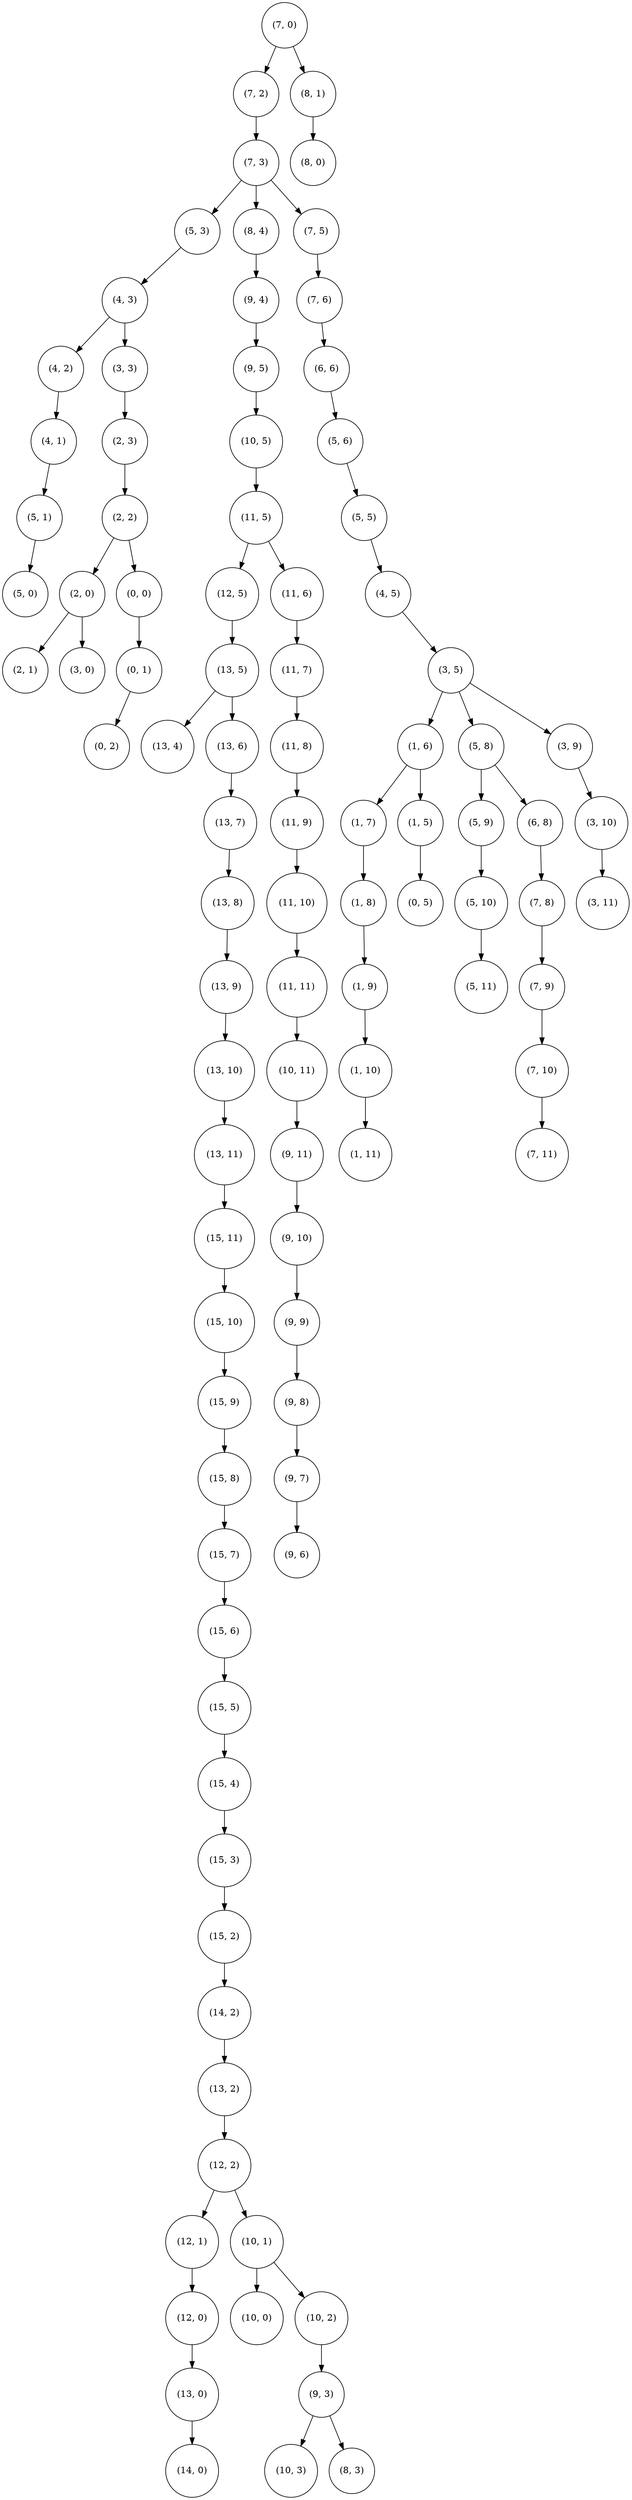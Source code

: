 digraph {
	node [shape=circle]
	"(7, 3)"
	"(7, 3)" -> "(5, 3)"
	"(7, 3)" -> "(8, 4)"
	"(7, 3)" -> "(7, 5)"
	"(12, 1)"
	"(12, 1)" -> "(12, 0)"
	"(11, 11)"
	"(11, 11)" -> "(10, 11)"
	"(13, 4)"
	"(1, 6)"
	"(1, 6)" -> "(1, 7)"
	"(1, 6)" -> "(1, 5)"
	"(1, 11)"
	"(5, 8)"
	"(5, 8)" -> "(5, 9)"
	"(5, 8)" -> "(6, 8)"
	"(5, 5)"
	"(5, 5)" -> "(4, 5)"
	"(11, 5)"
	"(11, 5)" -> "(12, 5)"
	"(11, 5)" -> "(11, 6)"
	"(7, 6)"
	"(7, 6)" -> "(6, 6)"
	"(15, 11)"
	"(15, 11)" -> "(15, 10)"
	"(13, 7)"
	"(13, 7)" -> "(13, 8)"
	"(15, 4)"
	"(15, 4)" -> "(15, 3)"
	"(5, 11)"
	"(4, 5)"
	"(4, 5)" -> "(3, 5)"
	"(9, 3)"
	"(9, 3)" -> "(10, 3)"
	"(9, 3)" -> "(8, 3)"
	"(7, 5)"
	"(7, 5)" -> "(7, 6)"
	"(14, 2)"
	"(14, 2)" -> "(13, 2)"
	"(13, 10)"
	"(13, 10)" -> "(13, 11)"
	"(0, 1)"
	"(0, 1)" -> "(0, 2)"
	"(9, 9)"
	"(9, 9)" -> "(9, 8)"
	"(7, 8)"
	"(7, 8)" -> "(7, 9)"
	"(13, 0)"
	"(13, 0)" -> "(14, 0)"
	"(3, 11)"
	"(2, 1)"
	"(9, 4)"
	"(9, 4)" -> "(9, 5)"
	"(5, 1)"
	"(5, 1)" -> "(5, 0)"
	"(10, 3)"
	"(7, 2)"
	"(7, 2)" -> "(7, 3)"
	"(12, 2)"
	"(12, 2)" -> "(12, 1)"
	"(12, 2)" -> "(10, 1)"
	"(11, 10)"
	"(11, 10)" -> "(11, 11)"
	"(1, 5)"
	"(1, 5)" -> "(0, 5)"
	"(2, 2)"
	"(2, 2)" -> "(2, 0)"
	"(2, 2)" -> "(0, 0)"
	"(1, 10)"
	"(1, 10)" -> "(1, 11)"
	"(4, 1)"
	"(4, 1)" -> "(5, 1)"
	"(9, 7)"
	"(9, 7)" -> "(9, 6)"
	"(11, 9)"
	"(11, 9)" -> "(11, 10)"
	"(15, 10)"
	"(15, 10)" -> "(15, 9)"
	"(13, 6)"
	"(13, 6)" -> "(13, 7)"
	"(0, 5)"
	"(15, 7)"
	"(15, 7)" -> "(15, 6)"
	"(3, 5)"
	"(3, 5)" -> "(5, 8)"
	"(3, 5)" -> "(3, 9)"
	"(3, 5)" -> "(1, 6)"
	"(8, 3)"
	"(5, 10)"
	"(5, 10)" -> "(5, 11)"
	"(15, 9)"
	"(15, 9)" -> "(15, 8)"
	"(13, 9)"
	"(13, 9)" -> "(13, 10)"
	"(0, 2)"
	"(3, 0)"
	"(9, 8)"
	"(9, 8)" -> "(9, 7)"
	"(8, 0)"
	"(7, 11)"
	"(3, 10)"
	"(3, 10)" -> "(3, 11)"
	"(9, 11)"
	"(9, 11)" -> "(9, 10)"
	"(5, 0)"
	"(10, 0)"
	"(13, 2)"
	"(13, 2)" -> "(12, 2)"
	"(15, 3)"
	"(15, 3)" -> "(15, 2)"
	"(3, 9)"
	"(3, 9)" -> "(3, 10)"
	"(2, 3)"
	"(2, 3)" -> "(2, 2)"
	"(1, 9)"
	"(1, 9)" -> "(1, 10)"
	"(4, 2)"
	"(4, 2)" -> "(4, 1)"
	"(9, 6)"
	"(5, 3)"
	"(5, 3)" -> "(4, 3)"
	"(11, 7)"
	"(11, 7)" -> "(11, 8)"
	"(10, 5)"
	"(10, 5)" -> "(11, 5)"
	"(7, 0)"
	"(7, 0)" -> "(8, 1)"
	"(7, 0)" -> "(7, 2)"
	"(6, 8)"
	"(6, 8)" -> "(7, 8)"
	"(12, 0)"
	"(12, 0)" -> "(13, 0)"
	"(11, 8)"
	"(11, 8)" -> "(11, 9)"
	"(13, 5)"
	"(13, 5)" -> "(13, 6)"
	"(13, 5)" -> "(13, 4)"
	"(15, 6)"
	"(15, 6)" -> "(15, 5)"
	"(1, 7)"
	"(1, 7)" -> "(1, 8)"
	"(8, 4)"
	"(8, 4)" -> "(9, 4)"
	"(5, 9)"
	"(5, 9)" -> "(5, 10)"
	"(10, 11)"
	"(10, 11)" -> "(9, 11)"
	"(6, 6)"
	"(6, 6)" -> "(5, 6)"
	"(5, 6)"
	"(5, 6)" -> "(5, 5)"
	"(12, 5)"
	"(12, 5)" -> "(13, 5)"
	"(15, 8)"
	"(15, 8)" -> "(15, 7)"
	"(14, 0)"
	"(13, 8)"
	"(13, 8)" -> "(13, 9)"
	"(15, 5)"
	"(15, 5)" -> "(15, 4)"
	"(3, 3)"
	"(3, 3)" -> "(2, 3)"
	"(8, 1)"
	"(8, 1)" -> "(8, 0)"
	"(7, 10)"
	"(7, 10)" -> "(7, 11)"
	"(13, 11)"
	"(13, 11)" -> "(15, 11)"
	"(0, 0)"
	"(0, 0)" -> "(0, 1)"
	"(9, 10)"
	"(9, 10)" -> "(9, 9)"
	"(10, 1)"
	"(10, 1)" -> "(10, 2)"
	"(10, 1)" -> "(10, 0)"
	"(7, 9)"
	"(7, 9)" -> "(7, 10)"
	"(15, 2)"
	"(15, 2)" -> "(14, 2)"
	"(2, 0)"
	"(2, 0)" -> "(3, 0)"
	"(2, 0)" -> "(2, 1)"
	"(1, 8)"
	"(1, 8)" -> "(1, 9)"
	"(4, 3)"
	"(4, 3)" -> "(3, 3)"
	"(4, 3)" -> "(4, 2)"
	"(9, 5)"
	"(9, 5)" -> "(10, 5)"
	"(11, 6)"
	"(11, 6)" -> "(11, 7)"
	"(10, 2)"
	"(10, 2)" -> "(9, 3)"
}
